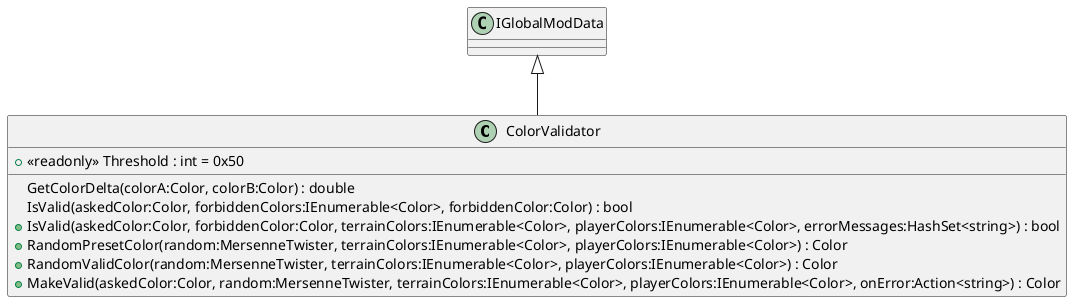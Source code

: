 @startuml
class ColorValidator {
    + <<readonly>> Threshold : int = 0x50
    GetColorDelta(colorA:Color, colorB:Color) : double
    IsValid(askedColor:Color, forbiddenColors:IEnumerable<Color>, forbiddenColor:Color) : bool
    + IsValid(askedColor:Color, forbiddenColor:Color, terrainColors:IEnumerable<Color>, playerColors:IEnumerable<Color>, errorMessages:HashSet<string>) : bool
    + RandomPresetColor(random:MersenneTwister, terrainColors:IEnumerable<Color>, playerColors:IEnumerable<Color>) : Color
    + RandomValidColor(random:MersenneTwister, terrainColors:IEnumerable<Color>, playerColors:IEnumerable<Color>) : Color
    + MakeValid(askedColor:Color, random:MersenneTwister, terrainColors:IEnumerable<Color>, playerColors:IEnumerable<Color>, onError:Action<string>) : Color
}
IGlobalModData <|-- ColorValidator
@enduml
